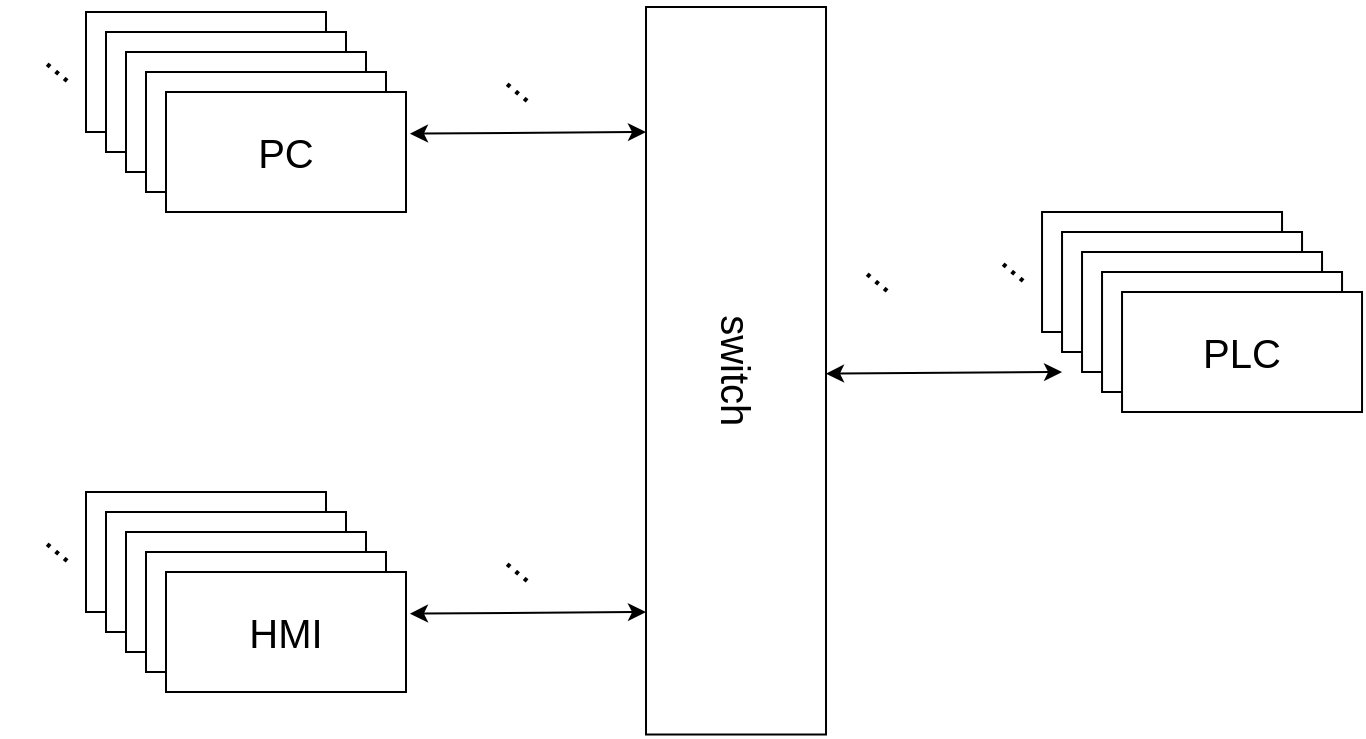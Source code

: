 <mxfile version="24.7.6">
  <diagram name="Page-1" id="FS6UKGZmXfpur44AEdpc">
    <mxGraphModel dx="978" dy="795" grid="1" gridSize="10" guides="1" tooltips="1" connect="1" arrows="1" fold="1" page="1" pageScale="1" pageWidth="1100" pageHeight="850" math="0" shadow="0">
      <root>
        <mxCell id="0" />
        <mxCell id="1" parent="0" />
        <mxCell id="XsWdMzRGcA5lAJRAhXZ5-1" value="&lt;font style=&quot;font-size: 20px;&quot;&gt;switch&lt;/font&gt;" style="rounded=0;whiteSpace=wrap;html=1;rotation=90;" vertex="1" parent="1">
          <mxGeometry x="373.13" y="374.38" width="363.75" height="90" as="geometry" />
        </mxCell>
        <mxCell id="XsWdMzRGcA5lAJRAhXZ5-5" value="&lt;font style=&quot;font-size: 20px;&quot;&gt;PLC&lt;/font&gt;" style="rounded=0;whiteSpace=wrap;html=1;" vertex="1" parent="1">
          <mxGeometry x="708.02" y="340" width="120" height="60" as="geometry" />
        </mxCell>
        <mxCell id="XsWdMzRGcA5lAJRAhXZ5-6" value="&lt;font style=&quot;font-size: 20px;&quot;&gt;PLC&lt;/font&gt;" style="rounded=0;whiteSpace=wrap;html=1;" vertex="1" parent="1">
          <mxGeometry x="718.02" y="350" width="120" height="60" as="geometry" />
        </mxCell>
        <mxCell id="XsWdMzRGcA5lAJRAhXZ5-7" value="&lt;font style=&quot;font-size: 20px;&quot;&gt;PLC&lt;/font&gt;" style="rounded=0;whiteSpace=wrap;html=1;" vertex="1" parent="1">
          <mxGeometry x="728.02" y="360" width="120" height="60" as="geometry" />
        </mxCell>
        <mxCell id="XsWdMzRGcA5lAJRAhXZ5-8" value="&lt;font style=&quot;font-size: 20px;&quot;&gt;PLC&lt;/font&gt;" style="rounded=0;whiteSpace=wrap;html=1;" vertex="1" parent="1">
          <mxGeometry x="738.02" y="370" width="120" height="60" as="geometry" />
        </mxCell>
        <mxCell id="XsWdMzRGcA5lAJRAhXZ5-9" value="&lt;font style=&quot;font-size: 20px;&quot;&gt;PLC&lt;/font&gt;" style="rounded=0;whiteSpace=wrap;html=1;" vertex="1" parent="1">
          <mxGeometry x="748.02" y="380" width="120" height="60" as="geometry" />
        </mxCell>
        <mxCell id="XsWdMzRGcA5lAJRAhXZ5-15" value="" style="endArrow=classic;startArrow=classic;html=1;rounded=0;exitX=1.022;exitY=0.137;exitDx=0;exitDy=0;exitPerimeter=0;" edge="1" parent="1">
          <mxGeometry width="50" height="50" relative="1" as="geometry">
            <mxPoint x="600" y="420.83" as="sourcePoint" />
            <mxPoint x="718.02" y="420" as="targetPoint" />
          </mxGeometry>
        </mxCell>
        <mxCell id="XsWdMzRGcA5lAJRAhXZ5-17" value="&lt;font style=&quot;font-size: 20px;&quot;&gt;...&lt;/font&gt;" style="text;html=1;align=center;verticalAlign=middle;whiteSpace=wrap;rounded=0;rotation=40;" vertex="1" parent="1">
          <mxGeometry x="668.02" y="350" width="60" height="30" as="geometry" />
        </mxCell>
        <mxCell id="XsWdMzRGcA5lAJRAhXZ5-18" value="&lt;font style=&quot;font-size: 20px;&quot;&gt;PLC&lt;/font&gt;" style="rounded=0;whiteSpace=wrap;html=1;" vertex="1" parent="1">
          <mxGeometry x="230" y="480" width="120" height="60" as="geometry" />
        </mxCell>
        <mxCell id="XsWdMzRGcA5lAJRAhXZ5-19" value="&lt;font style=&quot;font-size: 20px;&quot;&gt;PLC&lt;/font&gt;" style="rounded=0;whiteSpace=wrap;html=1;" vertex="1" parent="1">
          <mxGeometry x="240" y="490" width="120" height="60" as="geometry" />
        </mxCell>
        <mxCell id="XsWdMzRGcA5lAJRAhXZ5-20" value="&lt;font style=&quot;font-size: 20px;&quot;&gt;PLC&lt;/font&gt;" style="rounded=0;whiteSpace=wrap;html=1;" vertex="1" parent="1">
          <mxGeometry x="250" y="500" width="120" height="60" as="geometry" />
        </mxCell>
        <mxCell id="XsWdMzRGcA5lAJRAhXZ5-21" value="&lt;font style=&quot;font-size: 20px;&quot;&gt;PLC&lt;/font&gt;" style="rounded=0;whiteSpace=wrap;html=1;" vertex="1" parent="1">
          <mxGeometry x="260" y="510" width="120" height="60" as="geometry" />
        </mxCell>
        <mxCell id="XsWdMzRGcA5lAJRAhXZ5-22" value="&lt;font style=&quot;font-size: 20px;&quot;&gt;HMI&lt;/font&gt;" style="rounded=0;whiteSpace=wrap;html=1;" vertex="1" parent="1">
          <mxGeometry x="270" y="520" width="120" height="60" as="geometry" />
        </mxCell>
        <mxCell id="XsWdMzRGcA5lAJRAhXZ5-23" value="&lt;font style=&quot;font-size: 20px;&quot;&gt;...&lt;/font&gt;" style="text;html=1;align=center;verticalAlign=middle;whiteSpace=wrap;rounded=0;rotation=40;" vertex="1" parent="1">
          <mxGeometry x="190" y="490" width="60" height="30" as="geometry" />
        </mxCell>
        <mxCell id="XsWdMzRGcA5lAJRAhXZ5-24" value="" style="endArrow=classic;startArrow=classic;html=1;rounded=0;exitX=1.022;exitY=0.137;exitDx=0;exitDy=0;exitPerimeter=0;" edge="1" parent="1">
          <mxGeometry width="50" height="50" relative="1" as="geometry">
            <mxPoint x="391.98" y="540.83" as="sourcePoint" />
            <mxPoint x="510" y="540" as="targetPoint" />
          </mxGeometry>
        </mxCell>
        <mxCell id="XsWdMzRGcA5lAJRAhXZ5-25" value="&lt;font style=&quot;font-size: 20px;&quot;&gt;PLC&lt;/font&gt;" style="rounded=0;whiteSpace=wrap;html=1;" vertex="1" parent="1">
          <mxGeometry x="230" y="240" width="120" height="60" as="geometry" />
        </mxCell>
        <mxCell id="XsWdMzRGcA5lAJRAhXZ5-26" value="&lt;font style=&quot;font-size: 20px;&quot;&gt;PLC&lt;/font&gt;" style="rounded=0;whiteSpace=wrap;html=1;" vertex="1" parent="1">
          <mxGeometry x="240" y="250" width="120" height="60" as="geometry" />
        </mxCell>
        <mxCell id="XsWdMzRGcA5lAJRAhXZ5-27" value="&lt;font style=&quot;font-size: 20px;&quot;&gt;PLC&lt;/font&gt;" style="rounded=0;whiteSpace=wrap;html=1;" vertex="1" parent="1">
          <mxGeometry x="250" y="260" width="120" height="60" as="geometry" />
        </mxCell>
        <mxCell id="XsWdMzRGcA5lAJRAhXZ5-28" value="&lt;font style=&quot;font-size: 20px;&quot;&gt;PLC&lt;/font&gt;" style="rounded=0;whiteSpace=wrap;html=1;" vertex="1" parent="1">
          <mxGeometry x="260" y="270" width="120" height="60" as="geometry" />
        </mxCell>
        <mxCell id="XsWdMzRGcA5lAJRAhXZ5-29" value="&lt;font style=&quot;font-size: 20px;&quot;&gt;PC&lt;/font&gt;" style="rounded=0;whiteSpace=wrap;html=1;" vertex="1" parent="1">
          <mxGeometry x="270" y="280" width="120" height="60" as="geometry" />
        </mxCell>
        <mxCell id="XsWdMzRGcA5lAJRAhXZ5-30" value="&lt;font style=&quot;font-size: 20px;&quot;&gt;...&lt;/font&gt;" style="text;html=1;align=center;verticalAlign=middle;whiteSpace=wrap;rounded=0;rotation=40;" vertex="1" parent="1">
          <mxGeometry x="190" y="250" width="60" height="30" as="geometry" />
        </mxCell>
        <mxCell id="XsWdMzRGcA5lAJRAhXZ5-31" value="" style="endArrow=classic;startArrow=classic;html=1;rounded=0;exitX=1.022;exitY=0.137;exitDx=0;exitDy=0;exitPerimeter=0;" edge="1" parent="1">
          <mxGeometry width="50" height="50" relative="1" as="geometry">
            <mxPoint x="391.98" y="300.83" as="sourcePoint" />
            <mxPoint x="510" y="300" as="targetPoint" />
          </mxGeometry>
        </mxCell>
        <mxCell id="XsWdMzRGcA5lAJRAhXZ5-32" value="&lt;font style=&quot;font-size: 20px;&quot;&gt;...&lt;/font&gt;" style="text;html=1;align=center;verticalAlign=middle;whiteSpace=wrap;rounded=0;rotation=40;" vertex="1" parent="1">
          <mxGeometry x="600" y="355" width="60" height="30" as="geometry" />
        </mxCell>
        <mxCell id="XsWdMzRGcA5lAJRAhXZ5-35" value="&lt;font style=&quot;font-size: 20px;&quot;&gt;...&lt;/font&gt;" style="text;html=1;align=center;verticalAlign=middle;whiteSpace=wrap;rounded=0;rotation=40;" vertex="1" parent="1">
          <mxGeometry x="420" y="260" width="60" height="30" as="geometry" />
        </mxCell>
        <mxCell id="XsWdMzRGcA5lAJRAhXZ5-36" value="&lt;font style=&quot;font-size: 20px;&quot;&gt;...&lt;/font&gt;" style="text;html=1;align=center;verticalAlign=middle;whiteSpace=wrap;rounded=0;rotation=40;" vertex="1" parent="1">
          <mxGeometry x="420" y="500" width="60" height="30" as="geometry" />
        </mxCell>
      </root>
    </mxGraphModel>
  </diagram>
</mxfile>
